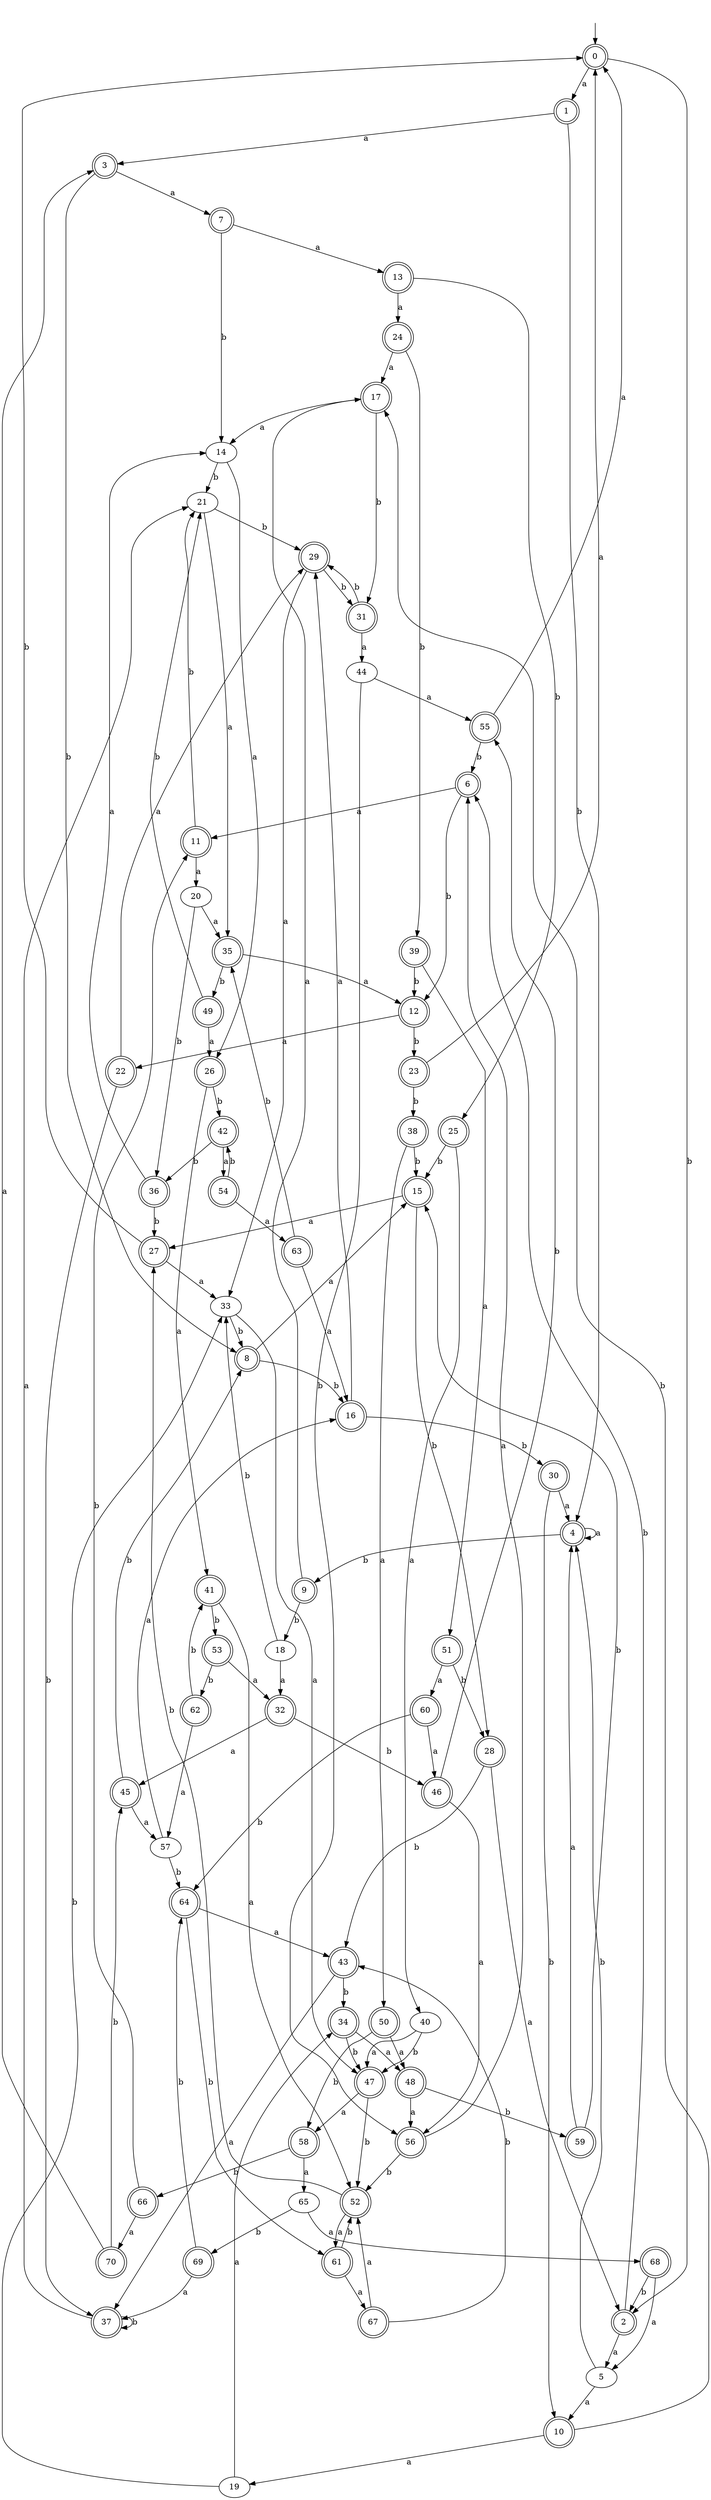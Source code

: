 digraph RandomDFA {
  __start0 [label="", shape=none];
  __start0 -> 0 [label=""];
  0 [shape=circle] [shape=doublecircle]
  0 -> 1 [label="a"]
  0 -> 2 [label="b"]
  1 [shape=doublecircle]
  1 -> 3 [label="a"]
  1 -> 4 [label="b"]
  2 [shape=doublecircle]
  2 -> 5 [label="a"]
  2 -> 6 [label="b"]
  3 [shape=doublecircle]
  3 -> 7 [label="a"]
  3 -> 8 [label="b"]
  4 [shape=doublecircle]
  4 -> 4 [label="a"]
  4 -> 9 [label="b"]
  5
  5 -> 10 [label="a"]
  5 -> 4 [label="b"]
  6 [shape=doublecircle]
  6 -> 11 [label="a"]
  6 -> 12 [label="b"]
  7 [shape=doublecircle]
  7 -> 13 [label="a"]
  7 -> 14 [label="b"]
  8 [shape=doublecircle]
  8 -> 15 [label="a"]
  8 -> 16 [label="b"]
  9 [shape=doublecircle]
  9 -> 17 [label="a"]
  9 -> 18 [label="b"]
  10 [shape=doublecircle]
  10 -> 19 [label="a"]
  10 -> 17 [label="b"]
  11 [shape=doublecircle]
  11 -> 20 [label="a"]
  11 -> 21 [label="b"]
  12 [shape=doublecircle]
  12 -> 22 [label="a"]
  12 -> 23 [label="b"]
  13 [shape=doublecircle]
  13 -> 24 [label="a"]
  13 -> 25 [label="b"]
  14
  14 -> 26 [label="a"]
  14 -> 21 [label="b"]
  15 [shape=doublecircle]
  15 -> 27 [label="a"]
  15 -> 28 [label="b"]
  16 [shape=doublecircle]
  16 -> 29 [label="a"]
  16 -> 30 [label="b"]
  17 [shape=doublecircle]
  17 -> 14 [label="a"]
  17 -> 31 [label="b"]
  18
  18 -> 32 [label="a"]
  18 -> 33 [label="b"]
  19
  19 -> 34 [label="a"]
  19 -> 33 [label="b"]
  20
  20 -> 35 [label="a"]
  20 -> 36 [label="b"]
  21
  21 -> 35 [label="a"]
  21 -> 29 [label="b"]
  22 [shape=doublecircle]
  22 -> 29 [label="a"]
  22 -> 37 [label="b"]
  23 [shape=doublecircle]
  23 -> 0 [label="a"]
  23 -> 38 [label="b"]
  24 [shape=doublecircle]
  24 -> 17 [label="a"]
  24 -> 39 [label="b"]
  25 [shape=doublecircle]
  25 -> 40 [label="a"]
  25 -> 15 [label="b"]
  26 [shape=doublecircle]
  26 -> 41 [label="a"]
  26 -> 42 [label="b"]
  27 [shape=doublecircle]
  27 -> 33 [label="a"]
  27 -> 0 [label="b"]
  28 [shape=doublecircle]
  28 -> 2 [label="a"]
  28 -> 43 [label="b"]
  29 [shape=doublecircle]
  29 -> 33 [label="a"]
  29 -> 31 [label="b"]
  30 [shape=doublecircle]
  30 -> 4 [label="a"]
  30 -> 10 [label="b"]
  31 [shape=doublecircle]
  31 -> 44 [label="a"]
  31 -> 29 [label="b"]
  32 [shape=doublecircle]
  32 -> 45 [label="a"]
  32 -> 46 [label="b"]
  33
  33 -> 47 [label="a"]
  33 -> 8 [label="b"]
  34 [shape=doublecircle]
  34 -> 48 [label="a"]
  34 -> 47 [label="b"]
  35 [shape=doublecircle]
  35 -> 12 [label="a"]
  35 -> 49 [label="b"]
  36 [shape=doublecircle]
  36 -> 14 [label="a"]
  36 -> 27 [label="b"]
  37 [shape=doublecircle]
  37 -> 21 [label="a"]
  37 -> 37 [label="b"]
  38 [shape=doublecircle]
  38 -> 50 [label="a"]
  38 -> 15 [label="b"]
  39 [shape=doublecircle]
  39 -> 51 [label="a"]
  39 -> 12 [label="b"]
  40
  40 -> 47 [label="a"]
  40 -> 47 [label="b"]
  41 [shape=doublecircle]
  41 -> 52 [label="a"]
  41 -> 53 [label="b"]
  42 [shape=doublecircle]
  42 -> 54 [label="a"]
  42 -> 36 [label="b"]
  43 [shape=doublecircle]
  43 -> 37 [label="a"]
  43 -> 34 [label="b"]
  44
  44 -> 55 [label="a"]
  44 -> 56 [label="b"]
  45 [shape=doublecircle]
  45 -> 57 [label="a"]
  45 -> 8 [label="b"]
  46 [shape=doublecircle]
  46 -> 56 [label="a"]
  46 -> 55 [label="b"]
  47 [shape=doublecircle]
  47 -> 58 [label="a"]
  47 -> 52 [label="b"]
  48 [shape=doublecircle]
  48 -> 56 [label="a"]
  48 -> 59 [label="b"]
  49 [shape=doublecircle]
  49 -> 26 [label="a"]
  49 -> 21 [label="b"]
  50 [shape=doublecircle]
  50 -> 48 [label="a"]
  50 -> 58 [label="b"]
  51 [shape=doublecircle]
  51 -> 60 [label="a"]
  51 -> 28 [label="b"]
  52 [shape=doublecircle]
  52 -> 61 [label="a"]
  52 -> 27 [label="b"]
  53 [shape=doublecircle]
  53 -> 32 [label="a"]
  53 -> 62 [label="b"]
  54 [shape=doublecircle]
  54 -> 63 [label="a"]
  54 -> 42 [label="b"]
  55 [shape=doublecircle]
  55 -> 0 [label="a"]
  55 -> 6 [label="b"]
  56 [shape=doublecircle]
  56 -> 6 [label="a"]
  56 -> 52 [label="b"]
  57
  57 -> 16 [label="a"]
  57 -> 64 [label="b"]
  58 [shape=doublecircle]
  58 -> 65 [label="a"]
  58 -> 66 [label="b"]
  59 [shape=doublecircle]
  59 -> 4 [label="a"]
  59 -> 15 [label="b"]
  60 [shape=doublecircle]
  60 -> 46 [label="a"]
  60 -> 64 [label="b"]
  61 [shape=doublecircle]
  61 -> 67 [label="a"]
  61 -> 52 [label="b"]
  62 [shape=doublecircle]
  62 -> 57 [label="a"]
  62 -> 41 [label="b"]
  63 [shape=doublecircle]
  63 -> 16 [label="a"]
  63 -> 35 [label="b"]
  64 [shape=doublecircle]
  64 -> 43 [label="a"]
  64 -> 61 [label="b"]
  65
  65 -> 68 [label="a"]
  65 -> 69 [label="b"]
  66 [shape=doublecircle]
  66 -> 70 [label="a"]
  66 -> 11 [label="b"]
  67 [shape=doublecircle]
  67 -> 52 [label="a"]
  67 -> 43 [label="b"]
  68 [shape=doublecircle]
  68 -> 5 [label="a"]
  68 -> 2 [label="b"]
  69 [shape=doublecircle]
  69 -> 37 [label="a"]
  69 -> 64 [label="b"]
  70 [shape=doublecircle]
  70 -> 3 [label="a"]
  70 -> 45 [label="b"]
}
